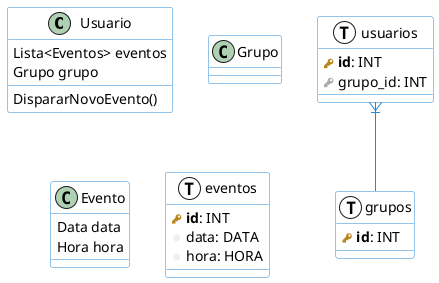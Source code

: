 @startuml
!define primary_key(x) <b><color:#b8861b><&key></color> x</b>
!define foreign_key(x) <color:#aaaaaa><&key></color> x
!define column(x) <color:#efefef><&media-record></color> x
!define table(x) entity x << (T, white) >>

skinparam roundcorner 5
skinparam linetype ortho
skinparam shadowing false
skinparam handwritten false
skinparam class {
    BackgroundColor white
    ArrowColor #2688d4
    BorderColor #2688d4
}

class Usuario {
  Lista<Eventos> eventos
  Grupo grupo
  DispararNovoEvento()
}

class Grupo

class Evento {
  Data data
  Hora hora
}

table( usuarios ) {
  primary_key( id ): INT 
  foreign_key( grupo_id ): INT
}

table( grupos ) {
  primary_key( id ): INT 
}

table( eventos ) {
  primary_key( id ): INT 
  column( data ): DATA
  column( hora ): HORA
}


usuarios }|-- grupos



@enduml